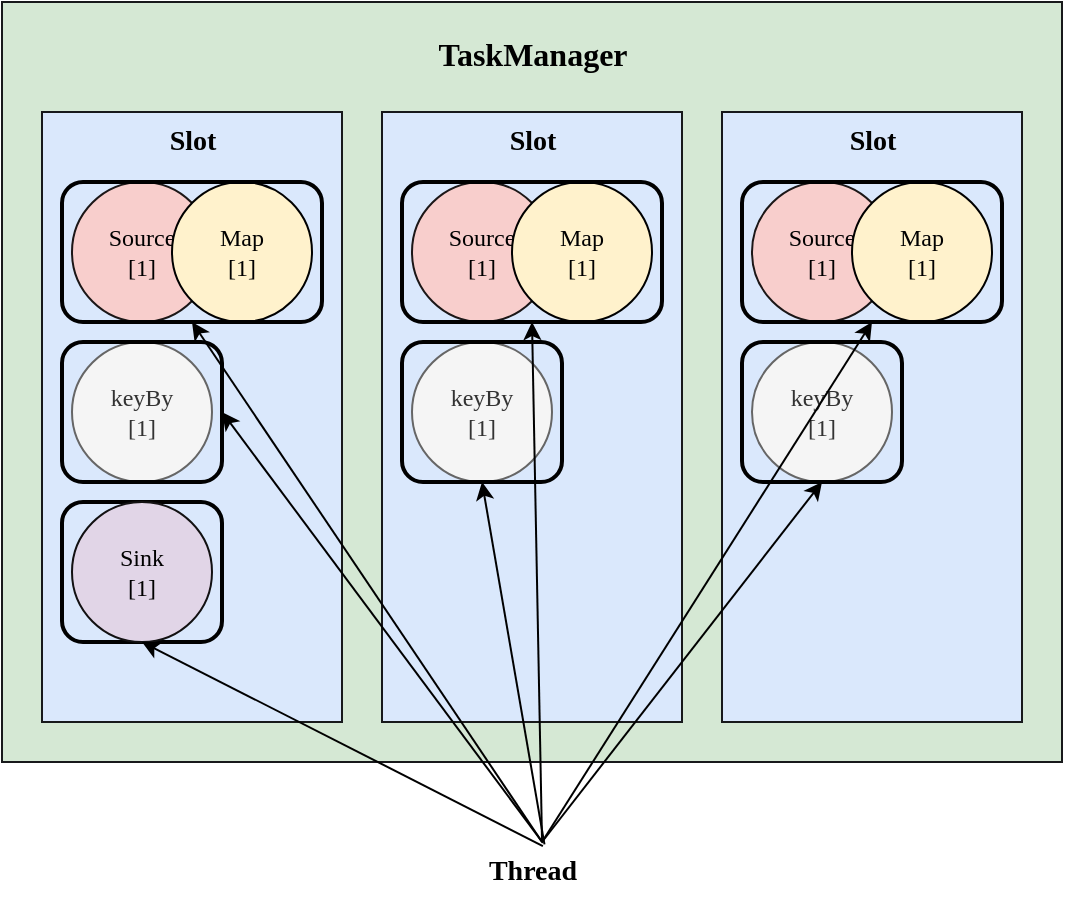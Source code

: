 <mxfile version="21.2.8" type="device">
  <diagram name="Page-1" id="dcHpDls5n7T6bHSFafJn">
    <mxGraphModel dx="746" dy="701" grid="1" gridSize="10" guides="1" tooltips="1" connect="1" arrows="1" fold="1" page="1" pageScale="1" pageWidth="827" pageHeight="1169" math="0" shadow="0">
      <root>
        <mxCell id="0" />
        <mxCell id="1" parent="0" />
        <mxCell id="7UABODtPfkkXcFn7aQMN-1" value="" style="rounded=0;whiteSpace=wrap;html=1;fillColor=#d5e8d4;strokeColor=#18191b;" vertex="1" parent="1">
          <mxGeometry x="70" y="210" width="530" height="380" as="geometry" />
        </mxCell>
        <mxCell id="7UABODtPfkkXcFn7aQMN-2" value="" style="rounded=0;whiteSpace=wrap;html=1;fillColor=#dae8fc;strokeColor=#18191b;" vertex="1" parent="1">
          <mxGeometry x="90" y="265" width="150" height="305" as="geometry" />
        </mxCell>
        <mxCell id="7UABODtPfkkXcFn7aQMN-3" value="&lt;font style=&quot;font-size: 12px;&quot; face=&quot;Verdana&quot;&gt;Source&lt;br&gt;[1]&lt;br&gt;&lt;/font&gt;" style="ellipse;whiteSpace=wrap;html=1;aspect=fixed;fillColor=#f8cecc;strokeColor=#1c1717;" vertex="1" parent="1">
          <mxGeometry x="105" y="300" width="70" height="70" as="geometry" />
        </mxCell>
        <mxCell id="7UABODtPfkkXcFn7aQMN-4" value="&lt;font style=&quot;font-size: 12px;&quot; face=&quot;Verdana&quot;&gt;Map&lt;br&gt;[1]&lt;br&gt;&lt;/font&gt;" style="ellipse;whiteSpace=wrap;html=1;aspect=fixed;fillColor=#fff2cc;strokeColor=#000000;" vertex="1" parent="1">
          <mxGeometry x="155" y="300" width="70" height="70" as="geometry" />
        </mxCell>
        <mxCell id="7UABODtPfkkXcFn7aQMN-5" value="&lt;b&gt;&lt;font style=&quot;font-size: 14px;&quot; face=&quot;Verdana&quot;&gt;Slot&lt;/font&gt;&lt;/b&gt;" style="text;html=1;align=center;verticalAlign=middle;resizable=0;points=[];autosize=1;strokeColor=none;fillColor=none;" vertex="1" parent="1">
          <mxGeometry x="140" y="265" width="50" height="30" as="geometry" />
        </mxCell>
        <mxCell id="7UABODtPfkkXcFn7aQMN-6" value="" style="rounded=1;whiteSpace=wrap;html=1;fillColor=none;strokeWidth=2;" vertex="1" parent="1">
          <mxGeometry x="100" y="300" width="130" height="70" as="geometry" />
        </mxCell>
        <mxCell id="7UABODtPfkkXcFn7aQMN-8" value="&lt;font style=&quot;font-size: 12px;&quot; face=&quot;Verdana&quot;&gt;keyBy&lt;br&gt;[1]&lt;br&gt;&lt;/font&gt;" style="ellipse;whiteSpace=wrap;html=1;aspect=fixed;fillColor=#f5f5f5;strokeColor=#666666;fontColor=#333333;" vertex="1" parent="1">
          <mxGeometry x="105" y="380" width="70" height="70" as="geometry" />
        </mxCell>
        <mxCell id="7UABODtPfkkXcFn7aQMN-9" value="" style="rounded=1;whiteSpace=wrap;html=1;fillColor=none;strokeWidth=2;" vertex="1" parent="1">
          <mxGeometry x="100" y="380" width="80" height="70" as="geometry" />
        </mxCell>
        <mxCell id="7UABODtPfkkXcFn7aQMN-11" value="" style="rounded=1;whiteSpace=wrap;html=1;fillColor=none;strokeWidth=2;" vertex="1" parent="1">
          <mxGeometry x="100" y="460" width="80" height="70" as="geometry" />
        </mxCell>
        <mxCell id="7UABODtPfkkXcFn7aQMN-13" value="&lt;font style=&quot;font-size: 12px;&quot; face=&quot;Verdana&quot;&gt;Sink&lt;br&gt;[1]&lt;br&gt;&lt;/font&gt;" style="ellipse;whiteSpace=wrap;html=1;aspect=fixed;fillColor=#e1d5e7;strokeColor=#121112;" vertex="1" parent="1">
          <mxGeometry x="105" y="460" width="70" height="70" as="geometry" />
        </mxCell>
        <mxCell id="7UABODtPfkkXcFn7aQMN-14" value="" style="rounded=0;whiteSpace=wrap;html=1;fillColor=#dae8fc;strokeColor=#18191b;" vertex="1" parent="1">
          <mxGeometry x="260" y="265" width="150" height="305" as="geometry" />
        </mxCell>
        <mxCell id="7UABODtPfkkXcFn7aQMN-15" value="&lt;font style=&quot;font-size: 12px;&quot; face=&quot;Verdana&quot;&gt;Source&lt;br&gt;[1]&lt;br&gt;&lt;/font&gt;" style="ellipse;whiteSpace=wrap;html=1;aspect=fixed;fillColor=#f8cecc;strokeColor=#1c1717;" vertex="1" parent="1">
          <mxGeometry x="275" y="300" width="70" height="70" as="geometry" />
        </mxCell>
        <mxCell id="7UABODtPfkkXcFn7aQMN-16" value="&lt;font style=&quot;font-size: 12px;&quot; face=&quot;Verdana&quot;&gt;Map&lt;br&gt;[1]&lt;br&gt;&lt;/font&gt;" style="ellipse;whiteSpace=wrap;html=1;aspect=fixed;fillColor=#fff2cc;strokeColor=#000000;" vertex="1" parent="1">
          <mxGeometry x="325" y="300" width="70" height="70" as="geometry" />
        </mxCell>
        <mxCell id="7UABODtPfkkXcFn7aQMN-17" value="&lt;b&gt;&lt;font style=&quot;font-size: 14px;&quot; face=&quot;Verdana&quot;&gt;Slot&lt;/font&gt;&lt;/b&gt;" style="text;html=1;align=center;verticalAlign=middle;resizable=0;points=[];autosize=1;strokeColor=none;fillColor=none;" vertex="1" parent="1">
          <mxGeometry x="310" y="265" width="50" height="30" as="geometry" />
        </mxCell>
        <mxCell id="7UABODtPfkkXcFn7aQMN-18" value="" style="rounded=1;whiteSpace=wrap;html=1;fillColor=none;strokeWidth=2;" vertex="1" parent="1">
          <mxGeometry x="270" y="300" width="130" height="70" as="geometry" />
        </mxCell>
        <mxCell id="7UABODtPfkkXcFn7aQMN-19" value="&lt;font style=&quot;font-size: 12px;&quot; face=&quot;Verdana&quot;&gt;keyBy&lt;br&gt;[1]&lt;br&gt;&lt;/font&gt;" style="ellipse;whiteSpace=wrap;html=1;aspect=fixed;fillColor=#f5f5f5;strokeColor=#666666;fontColor=#333333;" vertex="1" parent="1">
          <mxGeometry x="275" y="380" width="70" height="70" as="geometry" />
        </mxCell>
        <mxCell id="7UABODtPfkkXcFn7aQMN-20" value="" style="rounded=1;whiteSpace=wrap;html=1;fillColor=none;strokeWidth=2;" vertex="1" parent="1">
          <mxGeometry x="270" y="380" width="80" height="70" as="geometry" />
        </mxCell>
        <mxCell id="7UABODtPfkkXcFn7aQMN-23" value="" style="rounded=0;whiteSpace=wrap;html=1;fillColor=#dae8fc;strokeColor=#18191b;" vertex="1" parent="1">
          <mxGeometry x="430" y="265" width="150" height="305" as="geometry" />
        </mxCell>
        <mxCell id="7UABODtPfkkXcFn7aQMN-24" value="&lt;font style=&quot;font-size: 12px;&quot; face=&quot;Verdana&quot;&gt;Source&lt;br&gt;[1]&lt;br&gt;&lt;/font&gt;" style="ellipse;whiteSpace=wrap;html=1;aspect=fixed;fillColor=#f8cecc;strokeColor=#1c1717;" vertex="1" parent="1">
          <mxGeometry x="445" y="300" width="70" height="70" as="geometry" />
        </mxCell>
        <mxCell id="7UABODtPfkkXcFn7aQMN-25" value="&lt;font style=&quot;font-size: 12px;&quot; face=&quot;Verdana&quot;&gt;Map&lt;br&gt;[1]&lt;br&gt;&lt;/font&gt;" style="ellipse;whiteSpace=wrap;html=1;aspect=fixed;fillColor=#fff2cc;strokeColor=#000000;" vertex="1" parent="1">
          <mxGeometry x="495" y="300" width="70" height="70" as="geometry" />
        </mxCell>
        <mxCell id="7UABODtPfkkXcFn7aQMN-26" value="&lt;b&gt;&lt;font style=&quot;font-size: 14px;&quot; face=&quot;Verdana&quot;&gt;Slot&lt;/font&gt;&lt;/b&gt;" style="text;html=1;align=center;verticalAlign=middle;resizable=0;points=[];autosize=1;strokeColor=none;fillColor=none;" vertex="1" parent="1">
          <mxGeometry x="480" y="265" width="50" height="30" as="geometry" />
        </mxCell>
        <mxCell id="7UABODtPfkkXcFn7aQMN-27" value="" style="rounded=1;whiteSpace=wrap;html=1;fillColor=none;strokeWidth=2;" vertex="1" parent="1">
          <mxGeometry x="440" y="300" width="130" height="70" as="geometry" />
        </mxCell>
        <mxCell id="7UABODtPfkkXcFn7aQMN-28" value="&lt;font style=&quot;font-size: 12px;&quot; face=&quot;Verdana&quot;&gt;keyBy&lt;br&gt;[1]&lt;br&gt;&lt;/font&gt;" style="ellipse;whiteSpace=wrap;html=1;aspect=fixed;fillColor=#f5f5f5;strokeColor=#666666;fontColor=#333333;" vertex="1" parent="1">
          <mxGeometry x="445" y="380" width="70" height="70" as="geometry" />
        </mxCell>
        <mxCell id="7UABODtPfkkXcFn7aQMN-29" value="" style="rounded=1;whiteSpace=wrap;html=1;fillColor=none;strokeWidth=2;" vertex="1" parent="1">
          <mxGeometry x="440" y="380" width="80" height="70" as="geometry" />
        </mxCell>
        <mxCell id="7UABODtPfkkXcFn7aQMN-32" value="&lt;b&gt;&lt;font style=&quot;font-size: 16px;&quot; face=&quot;Verdana&quot;&gt;TaskManager&lt;/font&gt;&lt;/b&gt;" style="text;html=1;align=center;verticalAlign=middle;resizable=0;points=[];autosize=1;strokeColor=none;fillColor=none;" vertex="1" parent="1">
          <mxGeometry x="265" y="221" width="140" height="30" as="geometry" />
        </mxCell>
        <mxCell id="7UABODtPfkkXcFn7aQMN-33" value="&lt;b&gt;&lt;font style=&quot;font-size: 14px;&quot; face=&quot;Verdana&quot;&gt;Thread&lt;/font&gt;&lt;/b&gt;" style="text;html=1;align=center;verticalAlign=middle;resizable=0;points=[];autosize=1;strokeColor=none;fillColor=none;" vertex="1" parent="1">
          <mxGeometry x="295" y="630" width="80" height="30" as="geometry" />
        </mxCell>
        <mxCell id="7UABODtPfkkXcFn7aQMN-34" value="" style="endArrow=classic;html=1;rounded=0;exitX=0.568;exitY=0.067;exitDx=0;exitDy=0;exitPerimeter=0;entryX=0.5;entryY=1;entryDx=0;entryDy=0;" edge="1" parent="1" source="7UABODtPfkkXcFn7aQMN-33" target="7UABODtPfkkXcFn7aQMN-11">
          <mxGeometry width="50" height="50" relative="1" as="geometry">
            <mxPoint x="350" y="490" as="sourcePoint" />
            <mxPoint x="400" y="440" as="targetPoint" />
          </mxGeometry>
        </mxCell>
        <mxCell id="7UABODtPfkkXcFn7aQMN-35" value="" style="endArrow=classic;html=1;rounded=0;exitX=0.568;exitY=0.013;exitDx=0;exitDy=0;exitPerimeter=0;entryX=1;entryY=0.5;entryDx=0;entryDy=0;" edge="1" parent="1" source="7UABODtPfkkXcFn7aQMN-33" target="7UABODtPfkkXcFn7aQMN-9">
          <mxGeometry width="50" height="50" relative="1" as="geometry">
            <mxPoint x="350" y="490" as="sourcePoint" />
            <mxPoint x="400" y="440" as="targetPoint" />
          </mxGeometry>
        </mxCell>
        <mxCell id="7UABODtPfkkXcFn7aQMN-36" value="" style="endArrow=classic;html=1;rounded=0;exitX=0.563;exitY=0;exitDx=0;exitDy=0;exitPerimeter=0;entryX=0.5;entryY=1;entryDx=0;entryDy=0;" edge="1" parent="1" source="7UABODtPfkkXcFn7aQMN-33" target="7UABODtPfkkXcFn7aQMN-6">
          <mxGeometry width="50" height="50" relative="1" as="geometry">
            <mxPoint x="350" y="490" as="sourcePoint" />
            <mxPoint x="400" y="440" as="targetPoint" />
          </mxGeometry>
        </mxCell>
        <mxCell id="7UABODtPfkkXcFn7aQMN-37" value="" style="endArrow=classic;html=1;rounded=0;exitX=0.578;exitY=0.04;exitDx=0;exitDy=0;exitPerimeter=0;entryX=0.5;entryY=1;entryDx=0;entryDy=0;" edge="1" parent="1" source="7UABODtPfkkXcFn7aQMN-33" target="7UABODtPfkkXcFn7aQMN-20">
          <mxGeometry width="50" height="50" relative="1" as="geometry">
            <mxPoint x="350" y="490" as="sourcePoint" />
            <mxPoint x="400" y="440" as="targetPoint" />
          </mxGeometry>
        </mxCell>
        <mxCell id="7UABODtPfkkXcFn7aQMN-38" value="" style="endArrow=classic;html=1;rounded=0;entryX=0.5;entryY=1;entryDx=0;entryDy=0;" edge="1" parent="1" target="7UABODtPfkkXcFn7aQMN-18">
          <mxGeometry width="50" height="50" relative="1" as="geometry">
            <mxPoint x="340" y="629" as="sourcePoint" />
            <mxPoint x="400" y="440" as="targetPoint" />
          </mxGeometry>
        </mxCell>
        <mxCell id="7UABODtPfkkXcFn7aQMN-39" value="" style="endArrow=classic;html=1;rounded=0;entryX=0.5;entryY=1;entryDx=0;entryDy=0;" edge="1" parent="1" target="7UABODtPfkkXcFn7aQMN-29">
          <mxGeometry width="50" height="50" relative="1" as="geometry">
            <mxPoint x="340" y="630" as="sourcePoint" />
            <mxPoint x="400" y="440" as="targetPoint" />
          </mxGeometry>
        </mxCell>
        <mxCell id="7UABODtPfkkXcFn7aQMN-40" value="" style="endArrow=classic;html=1;rounded=0;entryX=0.5;entryY=1;entryDx=0;entryDy=0;" edge="1" parent="1" target="7UABODtPfkkXcFn7aQMN-27">
          <mxGeometry width="50" height="50" relative="1" as="geometry">
            <mxPoint x="340" y="630" as="sourcePoint" />
            <mxPoint x="400" y="440" as="targetPoint" />
          </mxGeometry>
        </mxCell>
      </root>
    </mxGraphModel>
  </diagram>
</mxfile>
